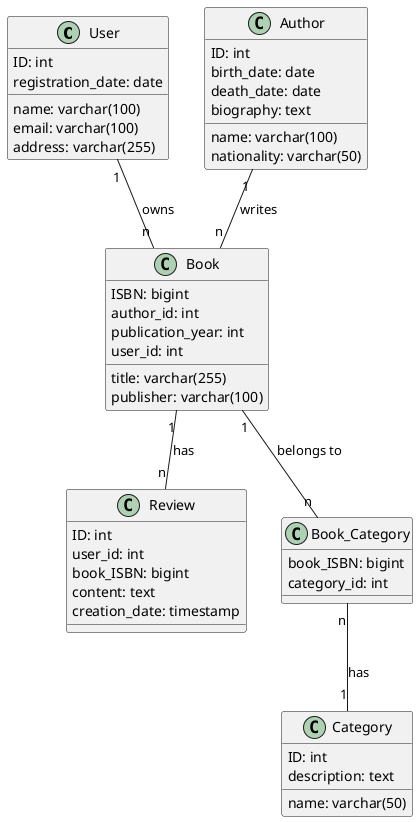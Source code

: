 @startuml

class User {
    ID: int
    name: varchar(100)
    email: varchar(100)
    registration_date: date
    address: varchar(255)
}

class Book {
    ISBN: bigint
    title: varchar(255)
    author_id: int
    publisher: varchar(100)
    publication_year: int
    user_id: int
}

class Review {
    ID: int
    user_id: int
    book_ISBN: bigint
    content: text
    creation_date: timestamp
}

class Author {
    ID: int
    name: varchar(100)
    nationality: varchar(50)
    birth_date: date
    death_date: date
    biography: text
}

class Category {
    ID: int
    name: varchar(50)
    description: text
}

class Book_Category {
    book_ISBN: bigint
    category_id: int
}

User "1" -- "n" Book : owns
Author "1" -- "n" Book : writes
Book "1" -- "n" Review : has
Book "1" -- "n" Book_Category : belongs to
Book_Category "n" -- "1" Category : has

@enduml
